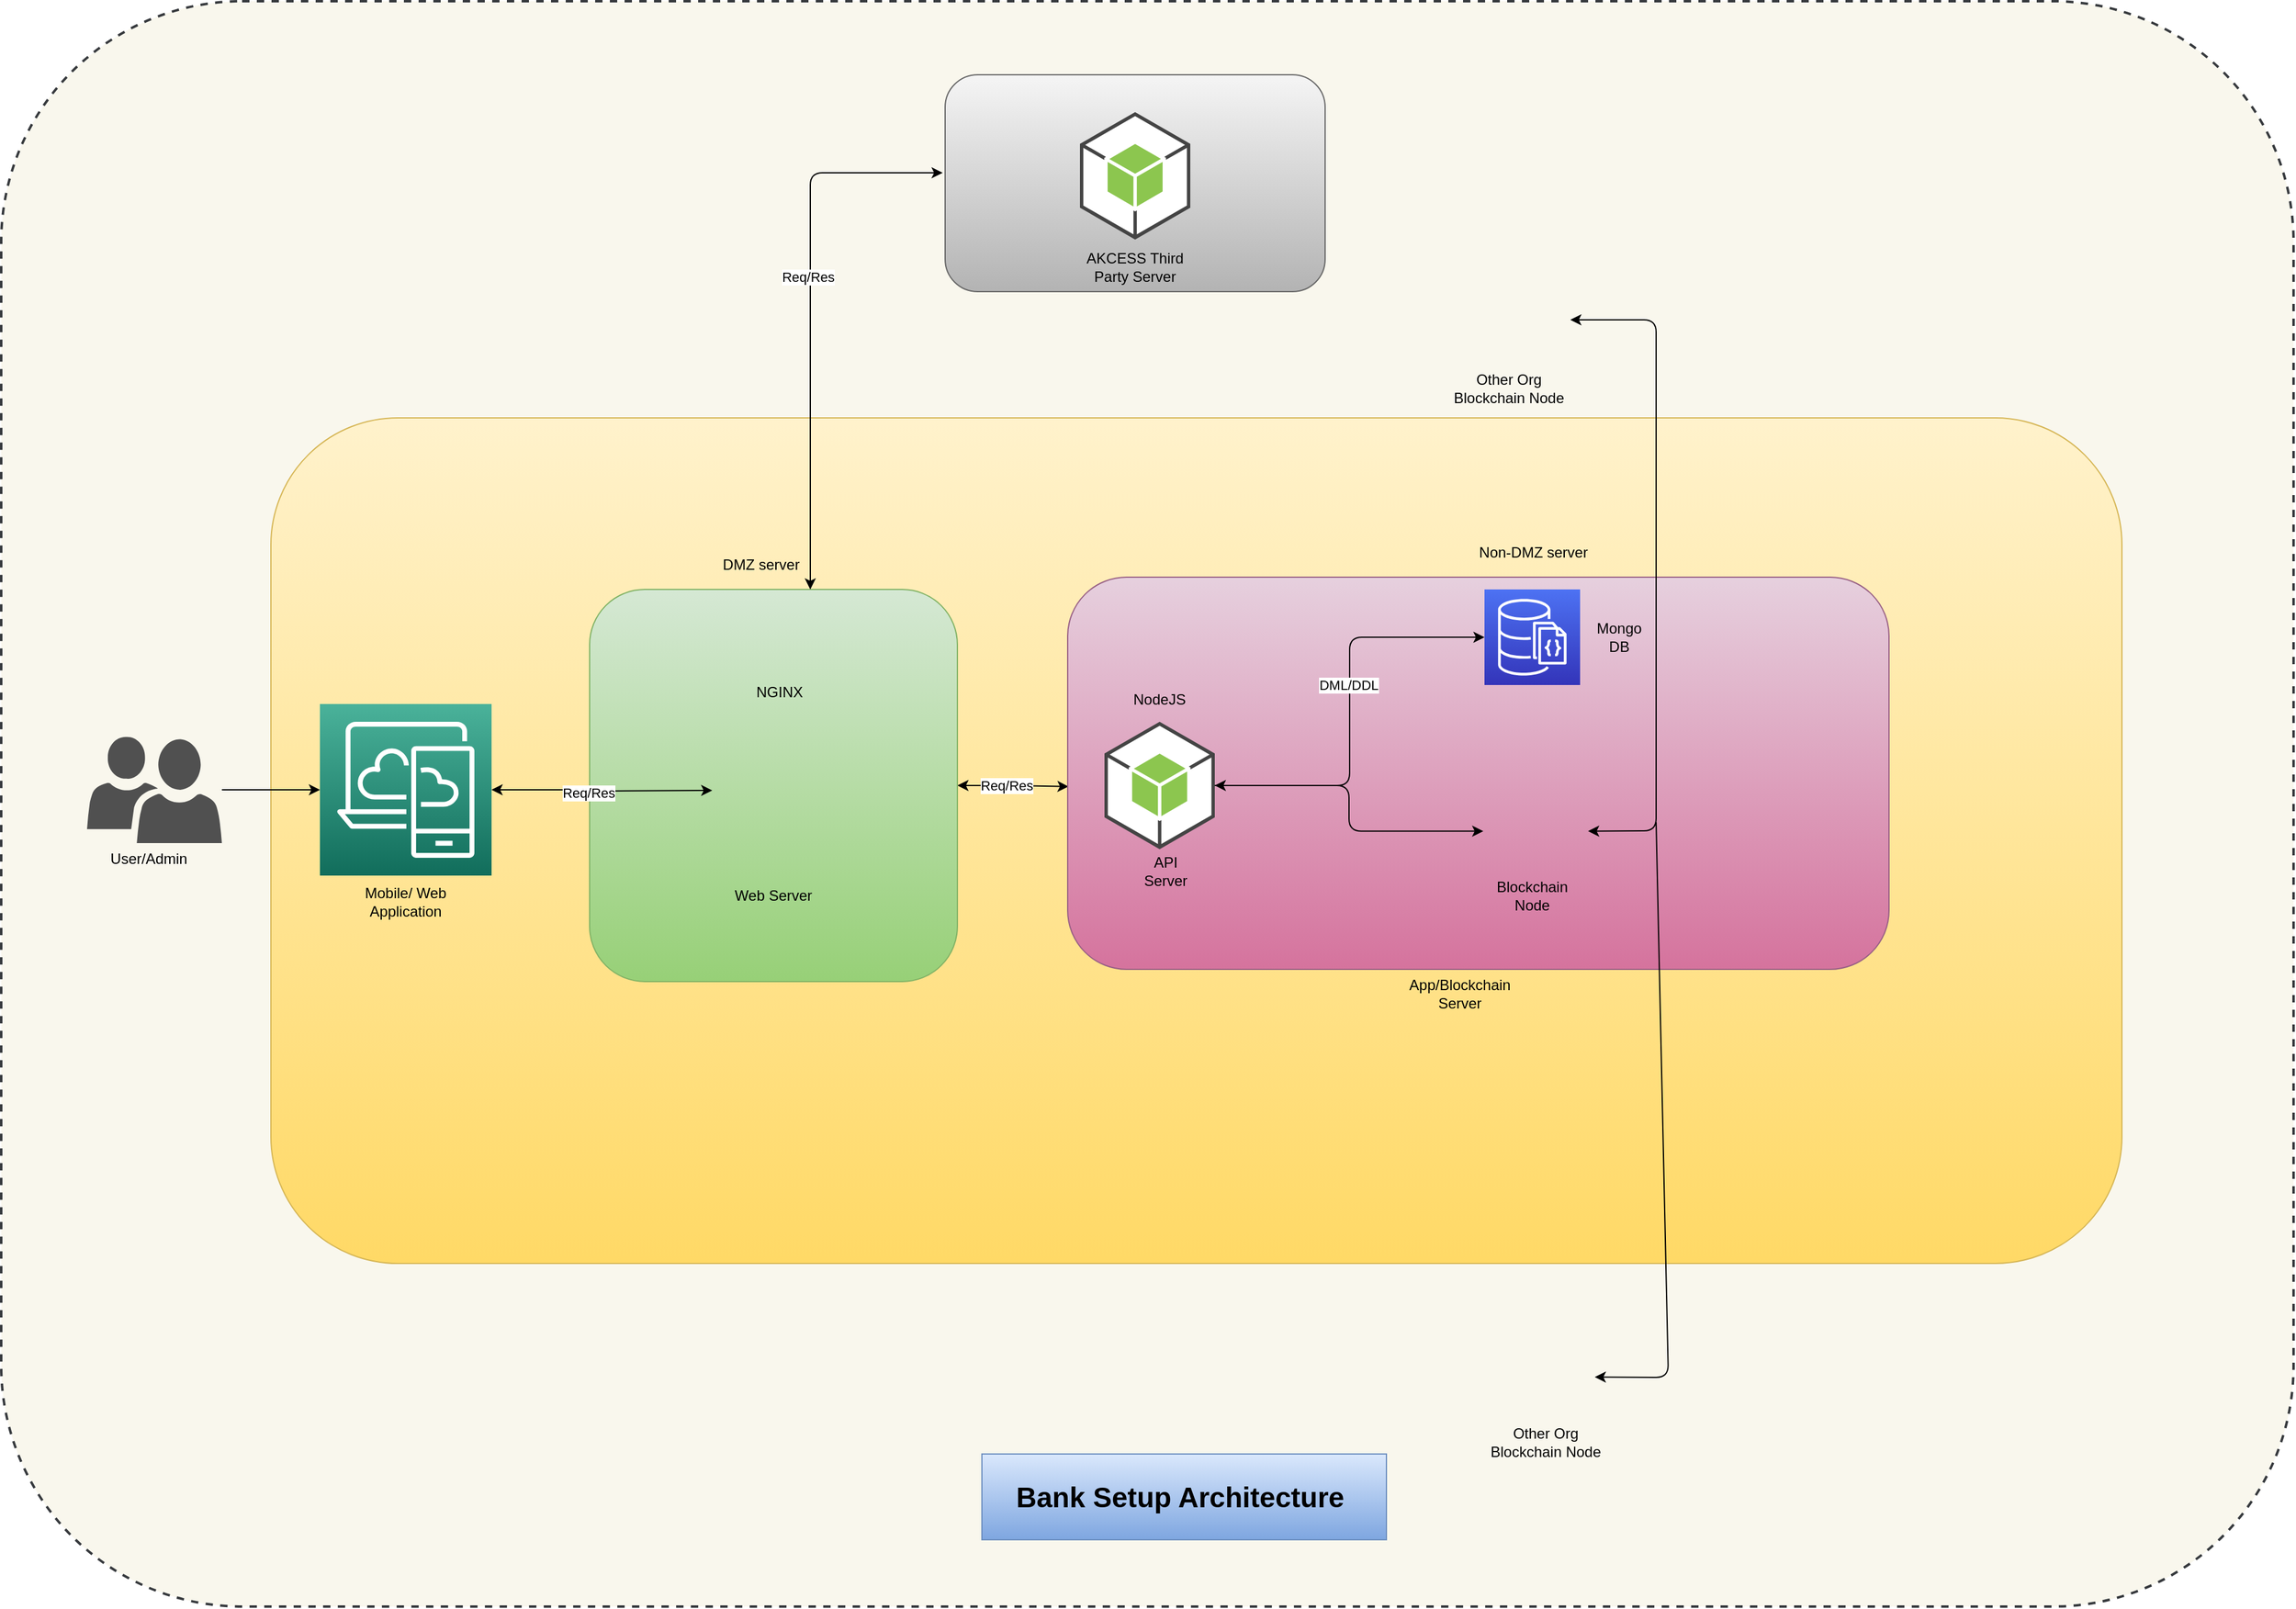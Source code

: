 <mxfile version="16.0.3" type="github">
  <diagram id="Hvcksu5SYlabJ9YkDik1" name="Page-1">
    <mxGraphModel dx="2125" dy="2039" grid="1" gridSize="10" guides="1" tooltips="1" connect="1" arrows="1" fold="1" page="1" pageScale="1" pageWidth="827" pageHeight="1169" math="0" shadow="0">
      <root>
        <mxCell id="0" />
        <mxCell id="1" parent="0" />
        <mxCell id="0Hce5XawF-jffTjiQ9eF-1" value="" style="rounded=1;whiteSpace=wrap;html=1;fillColor=#f9f7ed;strokeColor=#36393d;dashed=1;strokeWidth=2;" vertex="1" parent="1">
          <mxGeometry x="-30" y="-200" width="1870" height="1310" as="geometry" />
        </mxCell>
        <mxCell id="0Hce5XawF-jffTjiQ9eF-2" value="" style="rounded=1;whiteSpace=wrap;html=1;fillColor=#fff2cc;strokeColor=#d6b656;gradientColor=#ffd966;" vertex="1" parent="1">
          <mxGeometry x="190" y="140" width="1510" height="690" as="geometry" />
        </mxCell>
        <mxCell id="0Hce5XawF-jffTjiQ9eF-3" style="edgeStyle=orthogonalEdgeStyle;rounded=0;orthogonalLoop=1;jettySize=auto;html=1;entryX=0.001;entryY=0.534;entryDx=0;entryDy=0;entryPerimeter=0;startArrow=classic;startFill=1;" edge="1" parent="1" source="0Hce5XawF-jffTjiQ9eF-5" target="0Hce5XawF-jffTjiQ9eF-12">
          <mxGeometry relative="1" as="geometry" />
        </mxCell>
        <mxCell id="0Hce5XawF-jffTjiQ9eF-4" value="Req/Res" style="edgeLabel;html=1;align=center;verticalAlign=middle;resizable=0;points=[];" vertex="1" connectable="0" parent="0Hce5XawF-jffTjiQ9eF-3">
          <mxGeometry x="-0.17" relative="1" as="geometry">
            <mxPoint x="2" as="offset" />
          </mxGeometry>
        </mxCell>
        <mxCell id="0Hce5XawF-jffTjiQ9eF-5" value="" style="rounded=1;whiteSpace=wrap;html=1;gradientColor=#97d077;fillColor=#d5e8d4;strokeColor=#82b366;" vertex="1" parent="1">
          <mxGeometry x="450" y="280" width="300" height="320" as="geometry" />
        </mxCell>
        <mxCell id="0Hce5XawF-jffTjiQ9eF-6" style="edgeStyle=orthogonalEdgeStyle;rounded=0;orthogonalLoop=1;jettySize=auto;html=1;entryX=0;entryY=0.5;entryDx=0;entryDy=0;entryPerimeter=0;" edge="1" parent="1" source="0Hce5XawF-jffTjiQ9eF-7" target="0Hce5XawF-jffTjiQ9eF-10">
          <mxGeometry relative="1" as="geometry" />
        </mxCell>
        <mxCell id="0Hce5XawF-jffTjiQ9eF-7" value="" style="pointerEvents=1;shadow=0;dashed=0;html=1;strokeColor=none;labelPosition=center;verticalLabelPosition=bottom;verticalAlign=top;align=center;fillColor=#505050;shape=mxgraph.mscae.intune.user_group" vertex="1" parent="1">
          <mxGeometry x="40" y="400" width="110" height="87" as="geometry" />
        </mxCell>
        <mxCell id="0Hce5XawF-jffTjiQ9eF-8" style="edgeStyle=orthogonalEdgeStyle;rounded=0;orthogonalLoop=1;jettySize=auto;html=1;startArrow=classic;startFill=1;" edge="1" parent="1" source="0Hce5XawF-jffTjiQ9eF-10">
          <mxGeometry relative="1" as="geometry">
            <mxPoint x="550" y="444" as="targetPoint" />
          </mxGeometry>
        </mxCell>
        <mxCell id="0Hce5XawF-jffTjiQ9eF-9" value="Req/Res" style="edgeLabel;html=1;align=center;verticalAlign=middle;resizable=0;points=[];" vertex="1" connectable="0" parent="0Hce5XawF-jffTjiQ9eF-8">
          <mxGeometry x="-0.125" y="-1" relative="1" as="geometry">
            <mxPoint y="1" as="offset" />
          </mxGeometry>
        </mxCell>
        <mxCell id="0Hce5XawF-jffTjiQ9eF-10" value="" style="points=[[0,0,0],[0.25,0,0],[0.5,0,0],[0.75,0,0],[1,0,0],[0,1,0],[0.25,1,0],[0.5,1,0],[0.75,1,0],[1,1,0],[0,0.25,0],[0,0.5,0],[0,0.75,0],[1,0.25,0],[1,0.5,0],[1,0.75,0]];outlineConnect=0;fontColor=#232F3E;gradientColor=#4AB29A;gradientDirection=north;fillColor=#116D5B;strokeColor=#ffffff;dashed=0;verticalLabelPosition=bottom;verticalAlign=top;align=center;html=1;fontSize=12;fontStyle=0;aspect=fixed;shape=mxgraph.aws4.resourceIcon;resIcon=mxgraph.aws4.desktop_and_app_streaming;" vertex="1" parent="1">
          <mxGeometry x="230" y="373.5" width="140" height="140" as="geometry" />
        </mxCell>
        <mxCell id="0Hce5XawF-jffTjiQ9eF-11" value="" style="shape=image;html=1;verticalAlign=top;verticalLabelPosition=bottom;labelBackgroundColor=#ffffff;imageAspect=0;aspect=fixed;image=https://cdn4.iconfinder.com/data/icons/logos-brands-5/24/nginx-128.png" vertex="1" parent="1">
          <mxGeometry x="540" y="379.5" width="128" height="128" as="geometry" />
        </mxCell>
        <mxCell id="0Hce5XawF-jffTjiQ9eF-12" value="" style="rounded=1;whiteSpace=wrap;html=1;gradientColor=#d5739d;fillColor=#e6d0de;strokeColor=#996185;" vertex="1" parent="1">
          <mxGeometry x="840" y="270" width="670" height="320" as="geometry" />
        </mxCell>
        <mxCell id="0Hce5XawF-jffTjiQ9eF-13" value="User/Admin" style="text;html=1;align=center;verticalAlign=middle;resizable=0;points=[];autosize=1;strokeColor=none;" vertex="1" parent="1">
          <mxGeometry x="50" y="490" width="80" height="20" as="geometry" />
        </mxCell>
        <mxCell id="0Hce5XawF-jffTjiQ9eF-14" value="Mobile/ Web Application" style="text;html=1;strokeColor=none;fillColor=none;align=center;verticalAlign=middle;whiteSpace=wrap;rounded=0;" vertex="1" parent="1">
          <mxGeometry x="240" y="520" width="120" height="30" as="geometry" />
        </mxCell>
        <mxCell id="0Hce5XawF-jffTjiQ9eF-15" value="Web Server" style="text;html=1;strokeColor=none;fillColor=none;align=center;verticalAlign=middle;whiteSpace=wrap;rounded=0;" vertex="1" parent="1">
          <mxGeometry x="560" y="520" width="80" height="20" as="geometry" />
        </mxCell>
        <mxCell id="0Hce5XawF-jffTjiQ9eF-16" style="edgeStyle=orthogonalEdgeStyle;rounded=1;orthogonalLoop=1;jettySize=auto;html=1;entryX=0;entryY=0.5;entryDx=0;entryDy=0;entryPerimeter=0;" edge="1" parent="1" source="0Hce5XawF-jffTjiQ9eF-19" target="0Hce5XawF-jffTjiQ9eF-22">
          <mxGeometry relative="1" as="geometry" />
        </mxCell>
        <mxCell id="0Hce5XawF-jffTjiQ9eF-17" value="DML/DDL" style="edgeLabel;html=1;align=center;verticalAlign=middle;resizable=0;points=[];" vertex="1" connectable="0" parent="0Hce5XawF-jffTjiQ9eF-16">
          <mxGeometry x="0.226" y="1" relative="1" as="geometry">
            <mxPoint y="17" as="offset" />
          </mxGeometry>
        </mxCell>
        <mxCell id="0Hce5XawF-jffTjiQ9eF-18" style="edgeStyle=orthogonalEdgeStyle;rounded=1;orthogonalLoop=1;jettySize=auto;html=1;startArrow=classic;startFill=1;" edge="1" parent="1" source="0Hce5XawF-jffTjiQ9eF-19" target="0Hce5XawF-jffTjiQ9eF-24">
          <mxGeometry relative="1" as="geometry" />
        </mxCell>
        <mxCell id="0Hce5XawF-jffTjiQ9eF-19" value="" style="outlineConnect=0;dashed=0;verticalLabelPosition=bottom;verticalAlign=top;align=center;html=1;shape=mxgraph.aws3.android;fillColor=#8CC64F;gradientColor=none;" vertex="1" parent="1">
          <mxGeometry x="870" y="388" width="90" height="104" as="geometry" />
        </mxCell>
        <mxCell id="0Hce5XawF-jffTjiQ9eF-20" value="App/Blockchain Server" style="text;html=1;strokeColor=none;fillColor=none;align=center;verticalAlign=middle;whiteSpace=wrap;rounded=0;" vertex="1" parent="1">
          <mxGeometry x="1140" y="600" width="40" height="20" as="geometry" />
        </mxCell>
        <mxCell id="0Hce5XawF-jffTjiQ9eF-21" value="API Server" style="text;html=1;strokeColor=none;fillColor=none;align=center;verticalAlign=middle;whiteSpace=wrap;rounded=0;" vertex="1" parent="1">
          <mxGeometry x="900" y="500" width="40" height="20" as="geometry" />
        </mxCell>
        <mxCell id="0Hce5XawF-jffTjiQ9eF-22" value="" style="points=[[0,0,0],[0.25,0,0],[0.5,0,0],[0.75,0,0],[1,0,0],[0,1,0],[0.25,1,0],[0.5,1,0],[0.75,1,0],[1,1,0],[0,0.25,0],[0,0.5,0],[0,0.75,0],[1,0.25,0],[1,0.5,0],[1,0.75,0]];outlineConnect=0;fontColor=#232F3E;gradientColor=#4D72F3;gradientDirection=north;fillColor=#3334B9;strokeColor=#ffffff;dashed=0;verticalLabelPosition=bottom;verticalAlign=top;align=center;html=1;fontSize=12;fontStyle=0;aspect=fixed;shape=mxgraph.aws4.resourceIcon;resIcon=mxgraph.aws4.documentdb_with_mongodb_compatibility;" vertex="1" parent="1">
          <mxGeometry x="1180" y="280" width="78" height="78" as="geometry" />
        </mxCell>
        <mxCell id="0Hce5XawF-jffTjiQ9eF-23" value="Mongo DB" style="text;html=1;strokeColor=none;fillColor=none;align=center;verticalAlign=middle;whiteSpace=wrap;rounded=0;" vertex="1" parent="1">
          <mxGeometry x="1270" y="309" width="40" height="20" as="geometry" />
        </mxCell>
        <mxCell id="0Hce5XawF-jffTjiQ9eF-24" value="" style="shape=image;html=1;verticalAlign=top;verticalLabelPosition=bottom;labelBackgroundColor=#ffffff;imageAspect=0;aspect=fixed;image=https://cdn0.iconfinder.com/data/icons/blockchain-classic/256/Qtum-128.png" vertex="1" parent="1">
          <mxGeometry x="1179" y="434.5" width="85.5" height="85.5" as="geometry" />
        </mxCell>
        <mxCell id="0Hce5XawF-jffTjiQ9eF-25" value="Blockchain Node" style="text;html=1;strokeColor=none;fillColor=none;align=center;verticalAlign=middle;whiteSpace=wrap;rounded=0;" vertex="1" parent="1">
          <mxGeometry x="1199" y="520" width="40" height="20" as="geometry" />
        </mxCell>
        <mxCell id="0Hce5XawF-jffTjiQ9eF-26" value="" style="shape=image;html=1;verticalAlign=top;verticalLabelPosition=bottom;labelBackgroundColor=#ffffff;imageAspect=0;aspect=fixed;image=https://cdn0.iconfinder.com/data/icons/blockchain-classic/256/Qtum-128.png" vertex="1" parent="1">
          <mxGeometry x="1170" y="20" width="85.5" height="85.5" as="geometry" />
        </mxCell>
        <mxCell id="0Hce5XawF-jffTjiQ9eF-27" value="" style="shape=image;html=1;verticalAlign=top;verticalLabelPosition=bottom;labelBackgroundColor=#ffffff;imageAspect=0;aspect=fixed;image=https://cdn0.iconfinder.com/data/icons/blockchain-classic/256/Qtum-128.png" vertex="1" parent="1">
          <mxGeometry x="1184.5" y="880" width="85.5" height="85.5" as="geometry" />
        </mxCell>
        <mxCell id="0Hce5XawF-jffTjiQ9eF-28" value="" style="endArrow=classic;startArrow=classic;html=1;entryX=1;entryY=0.5;entryDx=0;entryDy=0;" edge="1" parent="1" target="0Hce5XawF-jffTjiQ9eF-24">
          <mxGeometry width="50" height="50" relative="1" as="geometry">
            <mxPoint x="1250" y="60" as="sourcePoint" />
            <mxPoint x="1300" y="10" as="targetPoint" />
            <Array as="points">
              <mxPoint x="1320" y="60" />
              <mxPoint x="1320" y="477" />
            </Array>
          </mxGeometry>
        </mxCell>
        <mxCell id="0Hce5XawF-jffTjiQ9eF-29" value="" style="endArrow=classic;html=1;entryX=1;entryY=0.5;entryDx=0;entryDy=0;" edge="1" parent="1" target="0Hce5XawF-jffTjiQ9eF-27">
          <mxGeometry width="50" height="50" relative="1" as="geometry">
            <mxPoint x="1320" y="470" as="sourcePoint" />
            <mxPoint x="1420" y="550" as="targetPoint" />
            <Array as="points">
              <mxPoint x="1330" y="923" />
            </Array>
          </mxGeometry>
        </mxCell>
        <mxCell id="0Hce5XawF-jffTjiQ9eF-30" value="Other Org Blockchain Node" style="text;html=1;strokeColor=none;fillColor=none;align=center;verticalAlign=middle;whiteSpace=wrap;rounded=0;" vertex="1" parent="1">
          <mxGeometry x="1150" y="106" width="100" height="20" as="geometry" />
        </mxCell>
        <mxCell id="0Hce5XawF-jffTjiQ9eF-31" value="Other Org Blockchain Node" style="text;html=1;strokeColor=none;fillColor=none;align=center;verticalAlign=middle;whiteSpace=wrap;rounded=0;" vertex="1" parent="1">
          <mxGeometry x="1180" y="965.5" width="100" height="20" as="geometry" />
        </mxCell>
        <mxCell id="0Hce5XawF-jffTjiQ9eF-32" value="DMZ server" style="text;html=1;strokeColor=none;fillColor=none;align=center;verticalAlign=middle;whiteSpace=wrap;rounded=0;" vertex="1" parent="1">
          <mxGeometry x="550" y="250" width="80" height="20" as="geometry" />
        </mxCell>
        <mxCell id="0Hce5XawF-jffTjiQ9eF-33" value="Non-DMZ server" style="text;html=1;strokeColor=none;fillColor=none;align=center;verticalAlign=middle;whiteSpace=wrap;rounded=0;" vertex="1" parent="1">
          <mxGeometry x="1170" y="240" width="100" height="20" as="geometry" />
        </mxCell>
        <mxCell id="0Hce5XawF-jffTjiQ9eF-34" value="NGINX" style="text;html=1;strokeColor=none;fillColor=none;align=center;verticalAlign=middle;whiteSpace=wrap;rounded=0;" vertex="1" parent="1">
          <mxGeometry x="560" y="354" width="90" height="20" as="geometry" />
        </mxCell>
        <mxCell id="0Hce5XawF-jffTjiQ9eF-35" value="NodeJS" style="text;html=1;strokeColor=none;fillColor=none;align=center;verticalAlign=middle;whiteSpace=wrap;rounded=0;" vertex="1" parent="1">
          <mxGeometry x="870" y="359.5" width="90" height="20" as="geometry" />
        </mxCell>
        <mxCell id="0Hce5XawF-jffTjiQ9eF-36" value="" style="rounded=1;whiteSpace=wrap;html=1;gradientColor=#b3b3b3;fillColor=#f5f5f5;strokeColor=#666666;" vertex="1" parent="1">
          <mxGeometry x="740" y="-140" width="310" height="177" as="geometry" />
        </mxCell>
        <mxCell id="0Hce5XawF-jffTjiQ9eF-37" value="" style="outlineConnect=0;dashed=0;verticalLabelPosition=bottom;verticalAlign=top;align=center;html=1;shape=mxgraph.aws3.android;fillColor=#8CC64F;gradientColor=none;" vertex="1" parent="1">
          <mxGeometry x="850" y="-109.5" width="90" height="104" as="geometry" />
        </mxCell>
        <mxCell id="0Hce5XawF-jffTjiQ9eF-38" value="AKCESS Third Party Server" style="text;html=1;strokeColor=none;fillColor=none;align=center;verticalAlign=middle;whiteSpace=wrap;rounded=0;" vertex="1" parent="1">
          <mxGeometry x="850" y="7" width="90" height="20" as="geometry" />
        </mxCell>
        <mxCell id="0Hce5XawF-jffTjiQ9eF-39" value="" style="endArrow=classic;startArrow=classic;html=1;" edge="1" parent="1">
          <mxGeometry width="50" height="50" relative="1" as="geometry">
            <mxPoint x="630" y="280" as="sourcePoint" />
            <mxPoint x="738" y="-60" as="targetPoint" />
            <Array as="points">
              <mxPoint x="630" y="-60" />
            </Array>
          </mxGeometry>
        </mxCell>
        <mxCell id="0Hce5XawF-jffTjiQ9eF-40" value="Req/Res" style="edgeLabel;html=1;align=center;verticalAlign=middle;resizable=0;points=[];" vertex="1" connectable="0" parent="0Hce5XawF-jffTjiQ9eF-39">
          <mxGeometry x="0.138" y="2" relative="1" as="geometry">
            <mxPoint as="offset" />
          </mxGeometry>
        </mxCell>
        <mxCell id="0Hce5XawF-jffTjiQ9eF-41" value="&lt;font style=&quot;font-size: 23px&quot;&gt;&lt;b&gt;Bank Setup Architecture&amp;nbsp;&lt;/b&gt;&lt;/font&gt;" style="text;html=1;strokeColor=#6c8ebf;fillColor=#dae8fc;align=center;verticalAlign=middle;whiteSpace=wrap;rounded=0;gradientColor=#7ea6e0;" vertex="1" parent="1">
          <mxGeometry x="770" y="985.5" width="330" height="70" as="geometry" />
        </mxCell>
      </root>
    </mxGraphModel>
  </diagram>
</mxfile>
